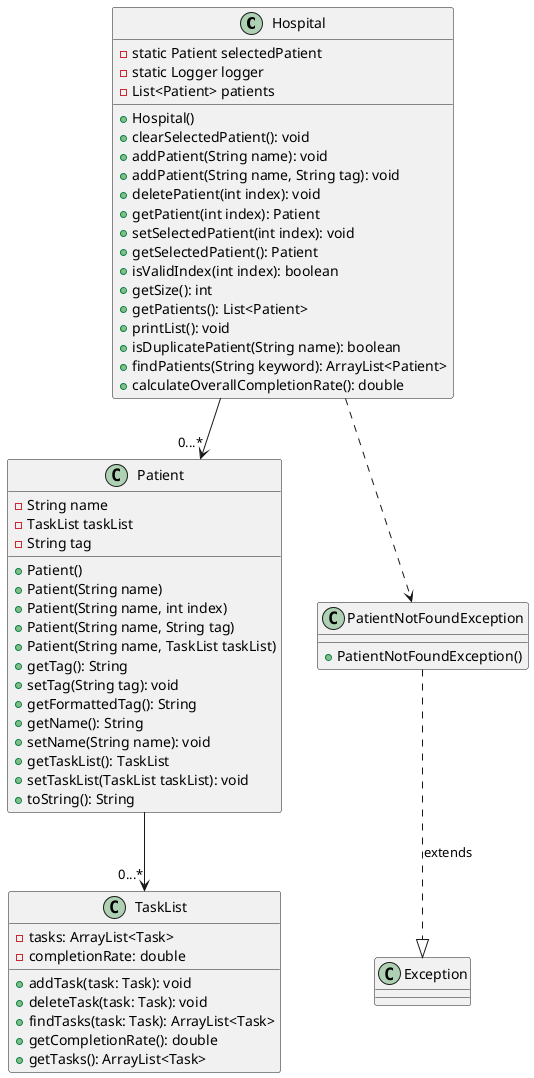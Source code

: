 @startuml

class Hospital {
    - static Patient selectedPatient
    - static Logger logger
    - List<Patient> patients

    + Hospital()
    + clearSelectedPatient(): void
    + addPatient(String name): void
    + addPatient(String name, String tag): void
    + deletePatient(int index): void
    + getPatient(int index): Patient
    + setSelectedPatient(int index): void
    + getSelectedPatient(): Patient
    + isValidIndex(int index): boolean
    + getSize(): int
    + getPatients(): List<Patient>
    + printList(): void
    + isDuplicatePatient(String name): boolean
    + findPatients(String keyword): ArrayList<Patient>
    + calculateOverallCompletionRate(): double
}

class Patient {
    - String name
    - TaskList taskList
    - String tag

    + Patient()
    + Patient(String name)
    + Patient(String name, int index)
    + Patient(String name, String tag)
    + Patient(String name, TaskList taskList)
    + getTag(): String
    + setTag(String tag): void
    + getFormattedTag(): String
    + getName(): String
    + setName(String name): void
    + getTaskList(): TaskList
    + setTaskList(TaskList taskList): void
    + toString(): String
}

class PatientNotFoundException {
    + PatientNotFoundException()
}

class TaskList {
    - tasks: ArrayList<Task>
    - completionRate: double
    + addTask(task: Task): void
    + deleteTask(task: Task): void
    + findTasks(task: Task): ArrayList<Task>
    + getCompletionRate(): double
    + getTasks(): ArrayList<Task>
}

PatientNotFoundException .down.|> Exception : extends
Hospital --> "0...*" Patient
Hospital .down.> PatientNotFoundException
Patient --> "0...*" TaskList

@enduml
